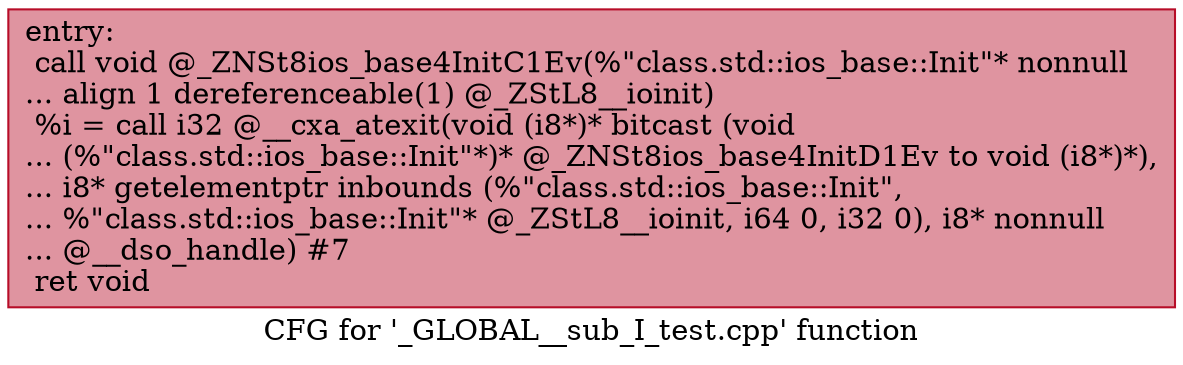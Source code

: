 digraph "CFG for '_GLOBAL__sub_I_test.cpp' function" {
	label="CFG for '_GLOBAL__sub_I_test.cpp' function";

	Node0x55a184083af0 [shape=record,color="#b70d28ff", style=filled, fillcolor="#b70d2870",label="{entry:\l  call void @_ZNSt8ios_base4InitC1Ev(%\"class.std::ios_base::Init\"* nonnull\l... align 1 dereferenceable(1) @_ZStL8__ioinit)\l  %i = call i32 @__cxa_atexit(void (i8*)* bitcast (void\l... (%\"class.std::ios_base::Init\"*)* @_ZNSt8ios_base4InitD1Ev to void (i8*)*),\l... i8* getelementptr inbounds (%\"class.std::ios_base::Init\",\l... %\"class.std::ios_base::Init\"* @_ZStL8__ioinit, i64 0, i32 0), i8* nonnull\l... @__dso_handle) #7\l  ret void\l}"];
}
